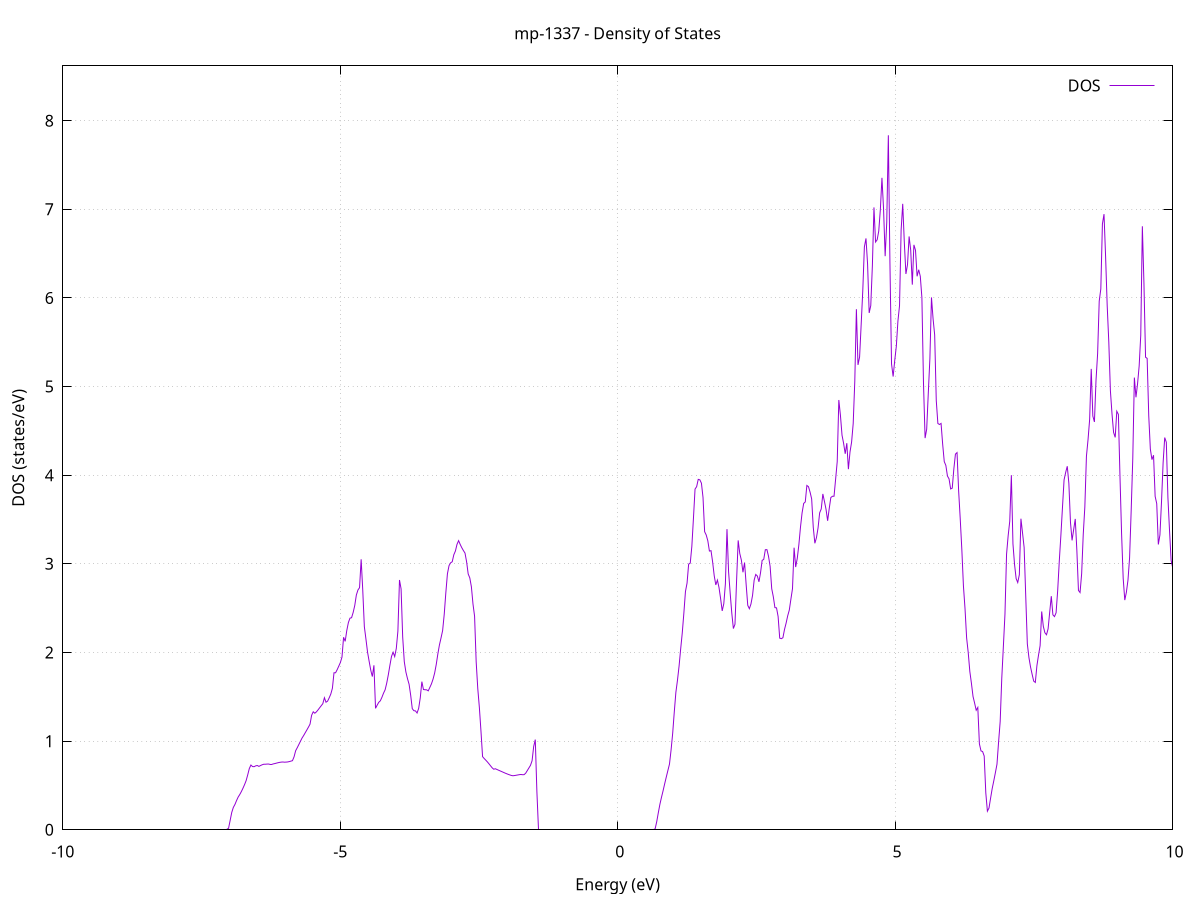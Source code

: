 set title 'mp-1337 - Density of States'
set xlabel 'Energy (eV)'
set ylabel 'DOS (states/eV)'
set grid
set xrange [-10:10]
set yrange [0:8.618]
set xzeroaxis lt -1
set terminal png size 800,600
set output 'mp-1337_dos_gnuplot.png'
plot '-' using 1:2 with lines title 'DOS'
-30.507000 0.000000
-30.478200 0.000000
-30.449400 0.000000
-30.420600 0.000000
-30.391800 0.000000
-30.363000 0.000000
-30.334200 0.000000
-30.305400 0.000000
-30.276600 0.000000
-30.247800 0.000000
-30.219100 0.000000
-30.190300 0.000000
-30.161500 0.000000
-30.132700 0.000000
-30.103900 0.000000
-30.075100 0.000000
-30.046300 0.000000
-30.017500 0.000000
-29.988700 0.000000
-29.959900 0.000000
-29.931100 0.000000
-29.902300 0.000000
-29.873500 0.000000
-29.844800 0.000000
-29.816000 0.000000
-29.787200 0.000000
-29.758400 0.000000
-29.729600 0.000000
-29.700800 0.000000
-29.672000 0.000000
-29.643200 0.000000
-29.614400 0.000000
-29.585600 0.000000
-29.556800 0.000000
-29.528000 0.000000
-29.499200 0.000000
-29.470500 0.000000
-29.441700 0.000000
-29.412900 0.000000
-29.384100 0.000000
-29.355300 0.000000
-29.326500 0.000000
-29.297700 0.000000
-29.268900 0.000000
-29.240100 0.000000
-29.211300 0.000000
-29.182500 0.000000
-29.153700 0.000000
-29.124900 0.000000
-29.096200 0.000000
-29.067400 0.000000
-29.038600 0.000000
-29.009800 0.000000
-28.981000 0.000000
-28.952200 0.000000
-28.923400 0.000000
-28.894600 0.000000
-28.865800 0.000000
-28.837000 0.000000
-28.808200 0.000000
-28.779400 0.000000
-28.750600 0.000000
-28.721900 0.000000
-28.693100 0.000000
-28.664300 0.000000
-28.635500 0.000000
-28.606700 0.000000
-28.577900 0.000000
-28.549100 0.000000
-28.520300 0.000000
-28.491500 0.000000
-28.462700 0.000000
-28.433900 0.000000
-28.405100 0.000000
-28.376300 0.000000
-28.347600 0.000000
-28.318800 0.000000
-28.290000 0.000000
-28.261200 0.000000
-28.232400 0.000000
-28.203600 0.000000
-28.174800 0.000000
-28.146000 0.000000
-28.117200 0.000000
-28.088400 0.000000
-28.059600 0.000000
-28.030800 0.000000
-28.002000 0.000000
-27.973300 0.000000
-27.944500 0.000000
-27.915700 0.000000
-27.886900 49.345900
-27.858100 154.102700
-27.829300 20.145100
-27.800500 16.864300
-27.771700 16.711200
-27.742900 19.591300
-27.714100 11.683500
-27.685300 126.955000
-27.656500 199.711000
-27.627700 0.000000
-27.599000 0.000000
-27.570200 0.000000
-27.541400 0.000000
-27.512600 0.000000
-27.483800 0.000000
-27.455000 0.000000
-27.426200 0.000000
-27.397400 0.000000
-27.368600 0.000000
-27.339800 0.000000
-27.311000 0.000000
-27.282200 0.000000
-27.253400 0.000000
-27.224700 0.000000
-27.195900 0.000000
-27.167100 0.000000
-27.138300 0.000000
-27.109500 0.000000
-27.080700 0.000000
-27.051900 0.000000
-27.023100 0.000000
-26.994300 0.000000
-26.965500 0.000000
-26.936700 0.000000
-26.907900 0.000000
-26.879100 0.000000
-26.850400 0.000000
-26.821600 0.000000
-26.792800 0.000000
-26.764000 0.000000
-26.735200 0.000000
-26.706400 0.000000
-26.677600 0.000000
-26.648800 0.000000
-26.620000 0.000000
-26.591200 0.000000
-26.562400 0.000000
-26.533600 0.000000
-26.504800 0.000000
-26.476100 0.000000
-26.447300 0.000000
-26.418500 0.000000
-26.389700 0.000000
-26.360900 0.000000
-26.332100 0.000000
-26.303300 0.000000
-26.274500 0.000000
-26.245700 0.000000
-26.216900 0.000000
-26.188100 0.000000
-26.159300 0.000000
-26.130500 0.000000
-26.101800 0.000000
-26.073000 0.000000
-26.044200 0.000000
-26.015400 0.000000
-25.986600 0.000000
-25.957800 0.000000
-25.929000 0.000000
-25.900200 0.000000
-25.871400 0.000000
-25.842600 0.000000
-25.813800 0.000000
-25.785000 0.000000
-25.756200 0.000000
-25.727500 0.000000
-25.698700 0.000000
-25.669900 0.000000
-25.641100 0.000000
-25.612300 0.000000
-25.583500 0.000000
-25.554700 0.000000
-25.525900 0.000000
-25.497100 0.000000
-25.468300 0.000000
-25.439500 0.000000
-25.410700 0.000000
-25.381900 0.000000
-25.353200 0.000000
-25.324400 0.000000
-25.295600 0.000000
-25.266800 0.000000
-25.238000 0.000000
-25.209200 0.000000
-25.180400 0.000000
-25.151600 0.000000
-25.122800 0.000000
-25.094000 0.000000
-25.065200 0.000000
-25.036400 0.000000
-25.007700 0.000000
-24.978900 0.000000
-24.950100 0.000000
-24.921300 0.000000
-24.892500 0.000000
-24.863700 0.000000
-24.834900 0.000000
-24.806100 0.000000
-24.777300 0.000000
-24.748500 0.000000
-24.719700 0.000000
-24.690900 0.000000
-24.662100 0.000000
-24.633400 0.000000
-24.604600 0.000000
-24.575800 0.000000
-24.547000 0.000000
-24.518200 0.000000
-24.489400 0.000000
-24.460600 0.000000
-24.431800 0.000000
-24.403000 0.000000
-24.374200 0.000000
-24.345400 0.000000
-24.316600 0.000000
-24.287800 0.000000
-24.259100 0.000000
-24.230300 0.000000
-24.201500 0.000000
-24.172700 0.000000
-24.143900 0.000000
-24.115100 0.000000
-24.086300 0.000000
-24.057500 0.000000
-24.028700 0.000000
-23.999900 0.000000
-23.971100 0.000000
-23.942300 0.000000
-23.913500 0.000000
-23.884800 0.000000
-23.856000 0.000000
-23.827200 0.000000
-23.798400 0.000000
-23.769600 0.000000
-23.740800 0.000000
-23.712000 0.000000
-23.683200 0.000000
-23.654400 0.000000
-23.625600 0.000000
-23.596800 0.000000
-23.568000 0.000000
-23.539200 0.000000
-23.510500 0.000000
-23.481700 0.000000
-23.452900 0.000000
-23.424100 0.000000
-23.395300 0.000000
-23.366500 0.000000
-23.337700 0.000000
-23.308900 0.000000
-23.280100 0.000000
-23.251300 0.000000
-23.222500 0.000000
-23.193700 0.000000
-23.164900 0.000000
-23.136200 0.000000
-23.107400 0.000000
-23.078600 0.000000
-23.049800 0.000000
-23.021000 0.000000
-22.992200 0.000000
-22.963400 0.000000
-22.934600 0.000000
-22.905800 0.000000
-22.877000 0.000000
-22.848200 0.000000
-22.819400 0.000000
-22.790600 0.000000
-22.761900 0.000000
-22.733100 0.000000
-22.704300 0.000000
-22.675500 0.000000
-22.646700 0.000000
-22.617900 0.000000
-22.589100 0.000000
-22.560300 0.000000
-22.531500 0.000000
-22.502700 0.000000
-22.473900 0.000000
-22.445100 0.000000
-22.416300 0.000000
-22.387600 0.000000
-22.358800 0.000000
-22.330000 0.000000
-22.301200 0.000000
-22.272400 0.000000
-22.243600 0.000000
-22.214800 0.000000
-22.186000 0.000000
-22.157200 0.000000
-22.128400 0.000000
-22.099600 0.000000
-22.070800 0.000000
-22.042000 0.000000
-22.013300 0.000000
-21.984500 0.000000
-21.955700 0.000000
-21.926900 0.000000
-21.898100 0.000000
-21.869300 0.000000
-21.840500 0.000000
-21.811700 0.000000
-21.782900 0.000000
-21.754100 0.000000
-21.725300 0.000000
-21.696500 0.000000
-21.667700 0.000000
-21.639000 0.000000
-21.610200 0.000000
-21.581400 0.000000
-21.552600 0.000000
-21.523800 0.000000
-21.495000 0.000000
-21.466200 0.000000
-21.437400 0.000000
-21.408600 0.000000
-21.379800 0.000000
-21.351000 0.000000
-21.322200 0.000000
-21.293400 0.000000
-21.264700 0.000000
-21.235900 0.000000
-21.207100 0.000000
-21.178300 0.000000
-21.149500 0.000000
-21.120700 0.000000
-21.091900 0.000000
-21.063100 0.000000
-21.034300 0.000000
-21.005500 0.000000
-20.976700 0.000000
-20.947900 0.000000
-20.919100 0.000000
-20.890400 0.000000
-20.861600 0.000000
-20.832800 0.000000
-20.804000 0.000000
-20.775200 0.000000
-20.746400 0.000000
-20.717600 0.000000
-20.688800 0.000000
-20.660000 0.000000
-20.631200 0.000000
-20.602400 0.000000
-20.573600 0.000000
-20.544800 0.000000
-20.516100 0.000000
-20.487300 0.000000
-20.458500 0.000000
-20.429700 0.000000
-20.400900 0.000000
-20.372100 0.000000
-20.343300 0.000000
-20.314500 0.000000
-20.285700 0.000000
-20.256900 0.000000
-20.228100 0.000000
-20.199300 0.000000
-20.170500 0.000000
-20.141800 0.000000
-20.113000 0.000000
-20.084200 0.000000
-20.055400 0.000000
-20.026600 0.000000
-19.997800 0.000000
-19.969000 0.000000
-19.940200 0.000000
-19.911400 0.000000
-19.882600 0.000000
-19.853800 0.000000
-19.825000 0.000000
-19.796200 0.000000
-19.767500 0.000000
-19.738700 0.000000
-19.709900 0.000000
-19.681100 0.000000
-19.652300 0.000000
-19.623500 0.000000
-19.594700 0.000000
-19.565900 0.000000
-19.537100 0.000000
-19.508300 0.000000
-19.479500 0.000000
-19.450700 0.000000
-19.421900 0.000000
-19.393200 0.000000
-19.364400 0.000000
-19.335600 0.000000
-19.306800 0.000000
-19.278000 0.000000
-19.249200 0.000000
-19.220400 0.000000
-19.191600 0.000000
-19.162800 0.000000
-19.134000 0.000000
-19.105200 0.000000
-19.076400 0.000000
-19.047600 0.000000
-19.018900 0.000000
-18.990100 0.000000
-18.961300 0.000000
-18.932500 0.000000
-18.903700 0.000000
-18.874900 0.000000
-18.846100 0.000000
-18.817300 0.000000
-18.788500 0.000000
-18.759700 0.000000
-18.730900 0.000000
-18.702100 0.000000
-18.673300 0.000000
-18.644600 0.000000
-18.615800 0.000000
-18.587000 0.000000
-18.558200 0.000000
-18.529400 0.000000
-18.500600 0.000000
-18.471800 0.000000
-18.443000 0.000000
-18.414200 0.000000
-18.385400 0.000000
-18.356600 0.000000
-18.327800 0.000000
-18.299000 0.000000
-18.270300 0.000000
-18.241500 0.000000
-18.212700 0.000000
-18.183900 0.000000
-18.155100 0.000000
-18.126300 0.000000
-18.097500 0.000000
-18.068700 0.000000
-18.039900 0.000000
-18.011100 0.000000
-17.982300 0.000000
-17.953500 0.000000
-17.924700 0.000000
-17.896000 0.000000
-17.867200 0.000000
-17.838400 0.000000
-17.809600 0.000000
-17.780800 0.000000
-17.752000 0.000000
-17.723200 0.000000
-17.694400 0.000000
-17.665600 0.000000
-17.636800 0.000000
-17.608000 0.000000
-17.579200 0.000000
-17.550400 0.000000
-17.521700 0.000000
-17.492900 0.000000
-17.464100 0.000000
-17.435300 0.000000
-17.406500 0.000000
-17.377700 0.000000
-17.348900 0.000000
-17.320100 0.000000
-17.291300 0.000000
-17.262500 0.000000
-17.233700 0.000000
-17.204900 0.000000
-17.176100 0.000000
-17.147400 0.000000
-17.118600 0.000000
-17.089800 0.000000
-17.061000 0.000000
-17.032200 0.000000
-17.003400 0.000000
-16.974600 0.000000
-16.945800 0.000000
-16.917000 0.000000
-16.888200 0.000000
-16.859400 0.000000
-16.830600 0.000000
-16.801800 0.000000
-16.773100 0.000000
-16.744300 0.000000
-16.715500 0.000000
-16.686700 0.000000
-16.657900 0.000000
-16.629100 0.000000
-16.600300 0.000000
-16.571500 0.000000
-16.542700 0.000000
-16.513900 0.000000
-16.485100 0.000000
-16.456300 0.000000
-16.427500 0.000000
-16.398800 0.000000
-16.370000 0.000000
-16.341200 0.000000
-16.312400 0.000000
-16.283600 0.000000
-16.254800 0.000000
-16.226000 0.000000
-16.197200 0.000000
-16.168400 0.000000
-16.139600 0.000000
-16.110800 0.000000
-16.082000 0.000000
-16.053200 0.000000
-16.024500 0.000000
-15.995700 0.000000
-15.966900 0.000000
-15.938100 0.000000
-15.909300 0.000000
-15.880500 0.000000
-15.851700 0.000000
-15.822900 0.000000
-15.794100 0.000000
-15.765300 0.000000
-15.736500 0.000000
-15.707700 0.000000
-15.678900 0.000000
-15.650200 0.000000
-15.621400 0.000000
-15.592600 0.000000
-15.563800 0.000000
-15.535000 0.000000
-15.506200 0.000000
-15.477400 0.000000
-15.448600 0.000000
-15.419800 0.000000
-15.391000 0.000000
-15.362200 0.000000
-15.333400 0.000000
-15.304600 0.000000
-15.275900 0.000000
-15.247100 0.000000
-15.218300 0.000000
-15.189500 0.000000
-15.160700 0.000000
-15.131900 0.000000
-15.103100 0.000000
-15.074300 0.000000
-15.045500 0.000000
-15.016700 0.000000
-14.987900 0.000000
-14.959100 0.000000
-14.930300 0.000000
-14.901600 0.000000
-14.872800 0.000000
-14.844000 0.000000
-14.815200 0.000000
-14.786400 0.000000
-14.757600 0.000000
-14.728800 0.000000
-14.700000 0.000000
-14.671200 0.000000
-14.642400 0.000000
-14.613600 0.000000
-14.584800 0.000000
-14.556000 0.000000
-14.527300 0.000000
-14.498500 0.000000
-14.469700 0.000000
-14.440900 0.000000
-14.412100 0.000000
-14.383300 0.000000
-14.354500 0.000000
-14.325700 0.000000
-14.296900 0.000000
-14.268100 0.000000
-14.239300 0.000000
-14.210500 0.000000
-14.181700 0.000000
-14.153000 0.000000
-14.124200 0.000000
-14.095400 0.000000
-14.066600 0.000000
-14.037800 0.000000
-14.009000 0.000000
-13.980200 0.000000
-13.951400 0.000000
-13.922600 0.000000
-13.893800 0.000000
-13.865000 0.000000
-13.836200 0.000000
-13.807400 0.000000
-13.778700 0.000000
-13.749900 0.000000
-13.721100 0.000000
-13.692300 0.000000
-13.663500 0.000000
-13.634700 0.000000
-13.605900 0.000000
-13.577100 0.000000
-13.548300 0.000000
-13.519500 0.000000
-13.490700 0.000000
-13.461900 0.000000
-13.433100 0.000000
-13.404400 0.000000
-13.375600 0.000000
-13.346800 0.000000
-13.318000 0.000000
-13.289200 0.000000
-13.260400 0.000000
-13.231600 0.000000
-13.202800 0.000000
-13.174000 0.000000
-13.145200 0.000000
-13.116400 0.000000
-13.087600 0.000000
-13.058800 0.000000
-13.030100 0.000000
-13.001300 0.000000
-12.972500 0.000000
-12.943700 0.000000
-12.914900 0.000000
-12.886100 0.000000
-12.857300 0.000000
-12.828500 0.000000
-12.799700 0.000000
-12.770900 0.000000
-12.742100 0.000000
-12.713300 0.000000
-12.684500 0.000000
-12.655800 0.000000
-12.627000 0.000000
-12.598200 0.000000
-12.569400 0.000000
-12.540600 0.000000
-12.511800 0.000000
-12.483000 0.000000
-12.454200 0.000000
-12.425400 0.000000
-12.396600 0.000000
-12.367800 0.000000
-12.339000 0.000000
-12.310200 0.000000
-12.281500 0.000000
-12.252700 0.000000
-12.223900 0.000000
-12.195100 0.000000
-12.166300 0.000000
-12.137500 0.000000
-12.108700 0.000000
-12.079900 0.000000
-12.051100 0.000000
-12.022300 0.000000
-11.993500 0.000000
-11.964700 0.000000
-11.935900 0.000000
-11.907200 0.000000
-11.878400 0.000000
-11.849600 0.000000
-11.820800 0.000000
-11.792000 0.000000
-11.763200 0.000000
-11.734400 0.000000
-11.705600 0.000000
-11.676800 0.000000
-11.648000 0.000000
-11.619200 0.000000
-11.590400 0.000000
-11.561600 0.000000
-11.532900 0.000000
-11.504100 0.000000
-11.475300 0.000000
-11.446500 0.000000
-11.417700 0.000000
-11.388900 0.000000
-11.360100 0.000000
-11.331300 0.000000
-11.302500 0.000000
-11.273700 0.000000
-11.244900 0.000000
-11.216100 0.000000
-11.187300 0.000000
-11.158600 0.000000
-11.129800 0.000000
-11.101000 0.000000
-11.072200 0.000000
-11.043400 0.000000
-11.014600 0.000000
-10.985800 0.000000
-10.957000 0.000000
-10.928200 0.000000
-10.899400 0.000000
-10.870600 0.000000
-10.841800 0.000000
-10.813000 0.000000
-10.784300 0.000000
-10.755500 0.000000
-10.726700 0.000000
-10.697900 0.000000
-10.669100 0.000000
-10.640300 0.000000
-10.611500 0.000000
-10.582700 0.000000
-10.553900 0.000000
-10.525100 0.000000
-10.496300 0.000000
-10.467500 0.000000
-10.438700 0.000000
-10.410000 0.000000
-10.381200 0.000000
-10.352400 0.000000
-10.323600 0.000000
-10.294800 0.000000
-10.266000 0.000000
-10.237200 0.000000
-10.208400 0.000000
-10.179600 0.000000
-10.150800 0.000000
-10.122000 0.000000
-10.093200 0.000000
-10.064400 0.000000
-10.035700 0.000000
-10.006900 0.000000
-9.978100 0.000000
-9.949300 0.000000
-9.920500 0.000000
-9.891700 0.000000
-9.862900 0.000000
-9.834100 0.000000
-9.805300 0.000000
-9.776500 0.000000
-9.747700 0.000000
-9.718900 0.000000
-9.690100 0.000000
-9.661400 0.000000
-9.632600 0.000000
-9.603800 0.000000
-9.575000 0.000000
-9.546200 0.000000
-9.517400 0.000000
-9.488600 0.000000
-9.459800 0.000000
-9.431000 0.000000
-9.402200 0.000000
-9.373400 0.000000
-9.344600 0.000000
-9.315800 0.000000
-9.287100 0.000000
-9.258300 0.000000
-9.229500 0.000000
-9.200700 0.000000
-9.171900 0.000000
-9.143100 0.000000
-9.114300 0.000000
-9.085500 0.000000
-9.056700 0.000000
-9.027900 0.000000
-8.999100 0.000000
-8.970300 0.000000
-8.941600 0.000000
-8.912800 0.000000
-8.884000 0.000000
-8.855200 0.000000
-8.826400 0.000000
-8.797600 0.000000
-8.768800 0.000000
-8.740000 0.000000
-8.711200 0.000000
-8.682400 0.000000
-8.653600 0.000000
-8.624800 0.000000
-8.596000 0.000000
-8.567300 0.000000
-8.538500 0.000000
-8.509700 0.000000
-8.480900 0.000000
-8.452100 0.000000
-8.423300 0.000000
-8.394500 0.000000
-8.365700 0.000000
-8.336900 0.000000
-8.308100 0.000000
-8.279300 0.000000
-8.250500 0.000000
-8.221700 0.000000
-8.193000 0.000000
-8.164200 0.000000
-8.135400 0.000000
-8.106600 0.000000
-8.077800 0.000000
-8.049000 0.000000
-8.020200 0.000000
-7.991400 0.000000
-7.962600 0.000000
-7.933800 0.000000
-7.905000 0.000000
-7.876200 0.000000
-7.847400 0.000000
-7.818700 0.000000
-7.789900 0.000000
-7.761100 0.000000
-7.732300 0.000000
-7.703500 0.000000
-7.674700 0.000000
-7.645900 0.000000
-7.617100 0.000000
-7.588300 0.000000
-7.559500 0.000000
-7.530700 0.000000
-7.501900 0.000000
-7.473100 0.000000
-7.444400 0.000000
-7.415600 0.000000
-7.386800 0.000000
-7.358000 0.000000
-7.329200 0.000000
-7.300400 0.000000
-7.271600 0.000000
-7.242800 0.000000
-7.214000 0.000000
-7.185200 0.000000
-7.156400 0.000000
-7.127600 0.000000
-7.098800 0.000000
-7.070100 0.000000
-7.041300 0.000000
-7.012500 0.016800
-6.983700 0.105600
-6.954900 0.195700
-6.926100 0.252600
-6.897300 0.285900
-6.868500 0.329300
-6.839700 0.368800
-6.810900 0.397400
-6.782100 0.430500
-6.753300 0.468000
-6.724500 0.508600
-6.695800 0.554500
-6.667000 0.619700
-6.638200 0.691300
-6.609400 0.730400
-6.580600 0.713100
-6.551800 0.711800
-6.523000 0.721300
-6.494200 0.725100
-6.465400 0.715100
-6.436600 0.724700
-6.407800 0.733200
-6.379000 0.739100
-6.350200 0.739400
-6.321500 0.741100
-6.292700 0.741800
-6.263900 0.741200
-6.235100 0.741200
-6.206300 0.743200
-6.177500 0.747200
-6.148700 0.752000
-6.119900 0.756600
-6.091100 0.760600
-6.062300 0.763500
-6.033500 0.764600
-6.004700 0.762600
-5.975900 0.763600
-5.947200 0.765200
-5.918400 0.769200
-5.889600 0.774300
-5.860800 0.779500
-5.832000 0.822900
-5.803200 0.891800
-5.774400 0.926000
-5.745600 0.962100
-5.716800 0.998800
-5.688000 1.034700
-5.659200 1.063200
-5.630400 1.094900
-5.601600 1.125900
-5.572900 1.157800
-5.544100 1.191600
-5.515300 1.291700
-5.486500 1.331200
-5.457700 1.314900
-5.428900 1.330200
-5.400100 1.352200
-5.371300 1.376000
-5.342500 1.399400
-5.313700 1.422500
-5.284900 1.489800
-5.256100 1.439100
-5.227300 1.451400
-5.198600 1.488600
-5.169800 1.531100
-5.141000 1.596200
-5.112200 1.771100
-5.083400 1.771600
-5.054600 1.806500
-5.025800 1.846400
-4.997000 1.887400
-4.968200 1.948400
-4.939400 2.171800
-4.910600 2.125700
-4.881800 2.247500
-4.853000 2.337500
-4.824300 2.387400
-4.795500 2.392400
-4.766700 2.451900
-4.737900 2.530700
-4.709100 2.648500
-4.680300 2.705200
-4.651500 2.731500
-4.622700 3.051100
-4.593900 2.703000
-4.565100 2.291100
-4.536300 2.150800
-4.507500 2.003700
-4.478700 1.900600
-4.450000 1.801200
-4.421200 1.728700
-4.392400 1.855500
-4.363600 1.370100
-4.334800 1.405200
-4.306000 1.437600
-4.277200 1.454900
-4.248400 1.494500
-4.219600 1.540800
-4.190800 1.579200
-4.162000 1.654200
-4.133200 1.748200
-4.104400 1.856000
-4.075700 1.955400
-4.046900 2.003100
-4.018100 1.953800
-3.989300 2.046100
-3.960500 2.241400
-3.931700 2.817900
-3.902900 2.717000
-3.874100 2.175100
-3.845300 1.896500
-3.816500 1.780100
-3.787700 1.705400
-3.758900 1.641900
-3.730100 1.518100
-3.701400 1.366200
-3.672600 1.343700
-3.643800 1.340900
-3.615000 1.317400
-3.586200 1.369400
-3.557400 1.488000
-3.528600 1.671200
-3.499800 1.582100
-3.471000 1.580000
-3.442200 1.578500
-3.413400 1.567200
-3.384600 1.606300
-3.355800 1.646000
-3.327100 1.699200
-3.298300 1.768000
-3.269500 1.864300
-3.240700 1.982600
-3.211900 2.085300
-3.183100 2.164100
-3.154300 2.247800
-3.125500 2.430400
-3.096700 2.672700
-3.067900 2.887900
-3.039100 2.979600
-3.010300 3.011800
-2.981500 3.023400
-2.952800 3.102300
-2.924000 3.144600
-2.895200 3.220100
-2.866400 3.261700
-2.837600 3.219000
-2.808800 3.182100
-2.780000 3.150100
-2.751200 3.122000
-2.722400 3.024300
-2.693600 2.885900
-2.664800 2.842100
-2.636000 2.741400
-2.607200 2.547400
-2.578500 2.409500
-2.549700 1.894800
-2.520900 1.593000
-2.492100 1.378700
-2.463300 1.112700
-2.434500 0.825100
-2.405700 0.804200
-2.376900 0.785600
-2.348100 0.765900
-2.319300 0.744300
-2.290500 0.721700
-2.261700 0.699200
-2.232900 0.683100
-2.204200 0.688500
-2.175400 0.680200
-2.146600 0.672200
-2.117800 0.664200
-2.089000 0.656300
-2.060200 0.648300
-2.031400 0.640300
-2.002600 0.632800
-1.973800 0.625700
-1.945000 0.619100
-1.916200 0.613000
-1.887400 0.609400
-1.858600 0.611800
-1.829900 0.615000
-1.801100 0.618300
-1.772300 0.621600
-1.743500 0.623800
-1.714700 0.621200
-1.685900 0.621900
-1.657100 0.638700
-1.628300 0.668100
-1.599500 0.697500
-1.570700 0.727000
-1.541900 0.779400
-1.513100 0.940600
-1.484300 1.017400
-1.455600 0.431700
-1.426800 0.000000
-1.398000 0.000000
-1.369200 0.000000
-1.340400 0.000000
-1.311600 0.000000
-1.282800 0.000000
-1.254000 0.000000
-1.225200 0.000000
-1.196400 0.000000
-1.167600 0.000000
-1.138800 0.000000
-1.110000 0.000000
-1.081300 0.000000
-1.052500 0.000000
-1.023700 0.000000
-0.994900 0.000000
-0.966100 0.000000
-0.937300 0.000000
-0.908500 0.000000
-0.879700 0.000000
-0.850900 0.000000
-0.822100 0.000000
-0.793300 0.000000
-0.764500 0.000000
-0.735700 0.000000
-0.707000 0.000000
-0.678200 0.000000
-0.649400 0.000000
-0.620600 0.000000
-0.591800 0.000000
-0.563000 0.000000
-0.534200 0.000000
-0.505400 0.000000
-0.476600 0.000000
-0.447800 0.000000
-0.419000 0.000000
-0.390200 0.000000
-0.361400 0.000000
-0.332700 0.000000
-0.303900 0.000000
-0.275100 0.000000
-0.246300 0.000000
-0.217500 0.000000
-0.188700 0.000000
-0.159900 0.000000
-0.131100 0.000000
-0.102300 0.000000
-0.073500 0.000000
-0.044700 0.000000
-0.015900 0.000000
0.012900 0.000000
0.041600 0.000000
0.070400 0.000000
0.099200 0.000000
0.128000 0.000000
0.156800 0.000000
0.185600 0.000000
0.214400 0.000000
0.243200 0.000000
0.272000 0.000000
0.300800 0.000000
0.329600 0.000000
0.358400 0.000000
0.387200 0.000000
0.415900 0.000000
0.444700 0.000000
0.473500 0.000000
0.502300 0.000000
0.531100 0.000000
0.559900 0.000000
0.588700 0.000000
0.617500 0.000000
0.646300 0.000000
0.675100 0.009200
0.703900 0.089600
0.732700 0.191200
0.761500 0.287000
0.790200 0.366400
0.819000 0.440300
0.847800 0.519300
0.876600 0.595000
0.905400 0.668500
0.934200 0.740900
0.963000 0.900200
0.991800 1.087700
1.020600 1.327700
1.049400 1.550300
1.078200 1.686700
1.107000 1.846200
1.135800 2.039700
1.164500 2.220000
1.193300 2.443800
1.222100 2.687800
1.250900 2.783100
1.279700 2.997000
1.308500 3.008600
1.337300 3.198100
1.366100 3.513700
1.394900 3.843500
1.423700 3.870500
1.452500 3.953300
1.481300 3.948200
1.510100 3.909900
1.538800 3.748300
1.567600 3.363300
1.596400 3.325400
1.625200 3.260300
1.654000 3.144500
1.682800 3.148700
1.711600 3.022500
1.740400 2.866700
1.769200 2.762200
1.798000 2.816600
1.826800 2.733000
1.855600 2.608200
1.884400 2.469100
1.913100 2.550100
1.941900 2.774700
1.970700 3.391400
1.999500 2.910200
2.028300 2.666900
2.057100 2.444900
2.085900 2.270000
2.114700 2.318900
2.143500 2.809900
2.172300 3.264700
2.201100 3.117400
2.229900 3.042200
2.258700 2.905200
2.287400 3.014800
2.316200 2.765400
2.345000 2.532000
2.373800 2.494100
2.402600 2.546800
2.431400 2.644200
2.460200 2.815900
2.489000 2.880600
2.517800 2.862600
2.546600 2.797200
2.575400 2.900300
2.604200 3.039300
2.633000 3.050600
2.661700 3.159400
2.690500 3.160500
2.719300 3.084800
2.748100 2.971000
2.776900 2.719800
2.805700 2.628600
2.834500 2.506300
2.863300 2.503600
2.892100 2.405900
2.920900 2.162000
2.949700 2.156100
2.978500 2.166500
3.007300 2.260100
3.036000 2.330800
3.064800 2.413700
3.093600 2.478300
3.122400 2.601300
3.151200 2.720000
3.180000 3.182000
3.208800 2.964000
3.237600 3.063400
3.266400 3.217900
3.295200 3.414100
3.324000 3.574600
3.352800 3.681700
3.381600 3.698300
3.410300 3.884500
3.439100 3.870900
3.467900 3.809900
3.496700 3.732700
3.525500 3.413400
3.554300 3.232000
3.583100 3.295600
3.611900 3.405000
3.640700 3.575400
3.669500 3.619700
3.698300 3.788900
3.727100 3.704300
3.755900 3.614800
3.784600 3.485800
3.813400 3.623900
3.842200 3.748200
3.871000 3.762400
3.899800 3.763000
3.928600 3.955800
3.957400 4.153400
3.986200 4.848600
4.015000 4.677600
4.043800 4.451500
4.072600 4.359300
4.101400 4.241400
4.130200 4.361500
4.158900 4.068100
4.187700 4.261700
4.216500 4.373600
4.245300 4.582500
4.274100 5.060600
4.302900 5.872500
4.331700 5.244400
4.360500 5.333200
4.389300 5.703300
4.418100 6.083600
4.446900 6.576100
4.475700 6.671500
4.504500 6.381500
4.533200 5.830700
4.562000 5.913600
4.590800 6.360000
4.619600 7.020900
4.648400 6.631100
4.677200 6.656200
4.706000 6.755100
4.734800 6.997800
4.763600 7.355300
4.792400 7.005300
4.821200 6.471000
4.850000 6.852600
4.878800 7.834900
4.907500 6.394000
4.936300 5.255300
4.965100 5.113200
4.993900 5.294200
5.022700 5.455500
5.051500 5.738700
5.080300 5.912700
5.109100 6.765000
5.137900 7.061500
5.166700 6.624900
5.195500 6.270400
5.224300 6.376600
5.253100 6.693800
5.281800 6.538600
5.310600 6.150100
5.339400 6.598700
5.368200 6.538000
5.397000 6.244000
5.425800 6.318200
5.454600 6.244400
5.483400 6.003900
5.512200 5.038200
5.541000 4.418700
5.569800 4.519500
5.598600 4.924100
5.627400 5.313500
5.656100 6.005500
5.684900 5.765400
5.713700 5.583000
5.742500 4.842300
5.771300 4.583900
5.800100 4.572200
5.828900 4.584200
5.857700 4.350200
5.886500 4.154000
5.915300 4.110000
5.944100 3.990900
5.972900 3.958400
6.001700 3.845000
6.030400 3.854100
6.059200 4.070900
6.088000 4.238100
6.116800 4.255200
6.145600 3.822800
6.174400 3.508000
6.203200 3.161700
6.232000 2.751100
6.260800 2.493500
6.289600 2.164500
6.318400 1.999100
6.347200 1.786300
6.376000 1.653300
6.404700 1.504800
6.433500 1.429300
6.462300 1.348400
6.491100 1.380200
6.519900 0.969200
6.548700 0.889700
6.577500 0.882600
6.606300 0.831900
6.635100 0.416200
6.663900 0.209900
6.692700 0.244900
6.721500 0.356500
6.750300 0.464400
6.779000 0.551300
6.807800 0.643400
6.836600 0.739600
6.865400 0.988400
6.894200 1.220100
6.923000 1.709000
6.951800 2.067000
6.980600 2.433500
7.009400 3.109700
7.038200 3.318100
7.067000 3.481000
7.095800 4.000400
7.124600 3.225200
7.153300 2.993100
7.182100 2.833600
7.210900 2.789300
7.239700 2.878000
7.268500 3.509300
7.297300 3.347800
7.326100 3.183800
7.354900 2.637000
7.383700 2.097400
7.412500 1.942700
7.441300 1.837400
7.470100 1.753800
7.498800 1.676800
7.527600 1.662100
7.556400 1.851400
7.585200 1.970400
7.614000 2.077000
7.642800 2.462700
7.671600 2.295600
7.700400 2.222700
7.729200 2.199900
7.758000 2.266900
7.786800 2.455300
7.815600 2.635400
7.844400 2.425200
7.873100 2.405000
7.901900 2.447800
7.930700 2.698700
7.959500 3.028900
7.988300 3.321600
8.017100 3.637400
8.045900 3.947700
8.074700 4.031500
8.103500 4.101200
8.132300 3.907400
8.161100 3.469300
8.189900 3.264900
8.218700 3.386300
8.247400 3.506800
8.276200 3.152400
8.305000 2.700200
8.333800 2.676400
8.362600 2.888400
8.391400 3.331100
8.420200 3.643300
8.449000 4.214600
8.477800 4.401300
8.506600 4.629000
8.535400 5.199600
8.564200 4.667600
8.593000 4.601100
8.621700 5.072700
8.650500 5.372600
8.679300 5.963700
8.708100 6.101900
8.736900 6.835100
8.765700 6.945500
8.794500 6.461400
8.823300 5.910900
8.852100 5.500200
8.880900 4.952700
8.909700 4.691900
8.938500 4.482400
8.967300 4.426800
8.996000 4.721700
9.024800 4.686500
9.053600 3.984000
9.082400 3.342100
9.111200 2.837400
9.140000 2.591100
9.168800 2.679200
9.197600 2.816600
9.226400 3.066000
9.255200 3.598600
9.284000 4.185500
9.312800 5.101400
9.341600 4.879400
9.370300 5.031200
9.399100 5.232000
9.427900 5.578400
9.456700 6.808700
9.485500 6.161200
9.514300 5.331200
9.543100 5.318200
9.571900 4.672200
9.600700 4.295100
9.629500 4.175800
9.658300 4.225700
9.687100 3.761600
9.715900 3.679100
9.744600 3.218700
9.773400 3.325700
9.802200 3.703400
9.831000 4.142400
9.859800 4.424700
9.888600 4.372100
9.917400 3.749000
9.946200 3.379000
9.975000 3.039600
10.003800 2.955800
10.032600 2.968600
10.061400 2.919900
10.090200 3.018800
10.118900 3.246900
10.147700 3.448700
10.176500 3.746300
10.205300 4.029400
10.234100 4.379200
10.262900 4.798500
10.291700 5.159200
10.320500 4.935200
10.349300 4.525900
10.378100 4.046600
10.406900 3.693500
10.435700 3.393300
10.464500 3.115900
10.493200 2.984600
10.522000 2.873100
10.550800 2.743900
10.579600 2.660600
10.608400 2.626700
10.637200 2.498800
10.666000 2.292700
10.694800 2.141500
10.723600 2.187900
10.752400 2.211100
10.781200 2.278100
10.810000 2.465900
10.838800 3.102200
10.867500 3.619600
10.896300 4.318100
10.925100 4.905800
10.953900 6.117500
10.982700 5.676600
11.011500 4.620200
11.040300 4.244100
11.069100 4.031200
11.097900 3.884900
11.126700 3.890200
11.155500 3.791800
11.184300 3.103900
11.213100 3.101100
11.241800 3.501000
11.270600 3.695700
11.299400 3.874200
11.328200 3.917400
11.357000 3.863800
11.385800 3.803400
11.414600 3.937900
11.443400 4.165900
11.472200 4.377600
11.501000 4.576700
11.529800 5.119400
11.558600 4.785500
11.587400 4.540300
11.616100 4.353700
11.644900 3.867300
11.673700 3.847400
11.702500 3.805200
11.731300 3.803600
11.760100 3.737000
11.788900 3.824100
11.817700 3.862200
11.846500 3.931100
11.875300 3.970600
11.904100 3.546000
11.932900 3.471800
11.961700 3.769500
11.990400 4.042800
12.019200 4.404000
12.048000 3.921300
12.076800 3.747900
12.105600 3.750800
12.134400 3.682900
12.163200 3.881300
12.192000 4.196400
12.220800 4.407600
12.249600 4.638500
12.278400 4.724100
12.307200 4.799800
12.336000 4.562200
12.364700 4.565400
12.393500 3.842200
12.422300 3.492200
12.451100 3.605400
12.479900 3.705600
12.508700 3.929500
12.537500 3.789600
12.566300 3.621900
12.595100 3.638300
12.623900 3.374100
12.652700 2.920700
12.681500 2.640900
12.710300 2.319900
12.739000 1.706900
12.767800 1.452700
12.796600 1.207600
12.825400 0.994200
12.854200 0.763600
12.883000 0.618000
12.911800 0.469400
12.940600 0.387100
12.969400 0.334300
12.998200 0.466900
13.027000 0.732800
13.055800 0.967800
13.084600 1.119500
13.113300 1.191700
13.142100 1.325700
13.170900 1.475700
13.199700 1.643600
13.228500 1.875800
13.257300 1.986200
13.286100 2.033000
13.314900 2.080400
13.343700 2.173400
13.372500 2.148200
13.401300 2.054100
13.430100 1.889100
13.458900 1.711800
13.487600 1.597400
13.516400 1.573000
13.545200 1.601900
13.574000 1.643600
13.602800 1.691200
13.631600 1.736500
13.660400 1.745400
13.689200 1.844600
13.718000 1.791200
13.746800 1.791300
13.775600 1.804700
13.804400 1.831200
13.833200 1.862400
13.861900 1.928700
13.890700 2.064200
13.919500 2.213000
13.948300 2.205300
13.977100 2.170500
14.005900 2.338800
14.034700 2.298500
14.063500 2.364300
14.092300 2.421700
14.121100 2.393600
14.149900 2.329800
14.178700 2.287800
14.207500 2.268000
14.236200 2.239000
14.265000 2.193000
14.293800 2.160000
14.322600 2.139800
14.351400 2.127800
14.380200 2.154500
14.409000 2.211200
14.437800 2.283400
14.466600 2.339200
14.495400 2.403900
14.524200 2.465600
14.553000 2.545000
14.581800 2.636000
14.610500 2.728300
14.639300 2.759000
14.668100 2.768800
14.696900 2.828200
14.725700 2.872300
14.754500 3.129700
14.783300 2.936200
14.812100 3.004100
14.840900 2.721200
14.869700 2.396400
14.898500 2.222300
14.927300 2.135500
14.956100 2.079100
14.984800 2.037600
15.013600 2.102000
15.042400 2.185300
15.071200 2.227000
15.100000 2.254100
15.128800 2.317600
15.157600 2.472800
15.186400 2.617700
15.215200 2.616300
15.244000 2.561000
15.272800 2.455500
15.301600 2.399700
15.330400 2.382500
15.359100 2.440800
15.387900 2.556100
15.416700 2.732700
15.445500 2.880700
15.474300 2.994000
15.503100 3.102000
15.531900 3.138400
15.560700 3.225800
15.589500 3.151300
15.618300 3.186400
15.647100 3.299100
15.675900 3.450100
15.704700 3.604100
15.733400 3.601500
15.762200 3.538700
15.791000 3.413700
15.819800 3.394500
15.848600 3.293400
15.877400 3.185200
15.906200 3.207900
15.935000 2.984700
15.963800 2.945200
15.992600 3.052300
16.021400 3.151000
16.050200 3.399200
16.079000 3.645100
16.107700 4.020600
16.136500 3.841000
16.165300 3.773200
16.194100 3.688100
16.222900 3.543900
16.251700 3.361000
16.280500 3.240900
16.309300 2.938800
16.338100 2.659700
16.366900 2.477300
16.395700 2.423800
16.424500 2.440200
16.453300 2.531500
16.482000 2.714000
16.510800 2.956900
16.539600 3.253600
16.568400 3.599200
16.597200 3.815800
16.626000 3.903600
16.654800 3.862500
16.683600 3.943300
16.712400 4.096200
16.741200 4.099800
16.770000 3.941200
16.798800 3.863600
16.827600 3.491200
16.856300 3.423200
16.885100 3.532200
16.913900 3.662500
16.942700 3.729200
16.971500 3.753500
17.000300 3.650000
17.029100 3.603500
17.057900 3.514800
17.086700 3.546100
17.115500 3.739400
17.144300 3.703600
17.173100 3.811900
17.201900 3.789600
17.230600 3.618700
17.259400 3.615200
17.288200 3.597100
17.317000 3.559400
17.345800 3.653200
17.374600 3.707800
17.403400 3.845500
17.432200 3.935100
17.461000 3.899600
17.489800 4.064000
17.518600 3.990000
17.547400 3.828400
17.576200 3.772900
17.604900 3.750900
17.633700 3.855000
17.662500 3.871300
17.691300 3.830900
17.720100 3.599300
17.748900 3.513700
17.777700 3.314300
17.806500 3.100300
17.835300 2.862600
17.864100 2.796200
17.892900 2.867500
17.921700 2.886300
17.950500 2.880300
17.979200 3.033600
18.008000 3.532300
18.036800 3.581700
18.065600 3.532300
18.094400 3.538100
18.123200 3.692700
18.152000 3.618700
18.180800 3.564300
18.209600 3.483500
18.238400 3.408600
18.267200 3.327400
18.296000 3.245000
18.324800 3.232200
18.353500 3.224900
18.382300 3.202900
18.411100 3.312300
18.439900 3.502600
18.468700 3.606700
18.497500 3.711700
18.526300 3.585000
18.555100 3.611700
18.583900 3.600300
18.612700 3.379000
18.641500 3.273500
18.670300 3.138400
18.699100 3.075900
18.727800 3.001900
18.756600 3.055200
18.785400 3.079000
18.814200 3.173600
18.843000 3.123800
18.871800 3.164900
18.900600 3.385400
18.929400 3.567100
18.958200 3.762200
18.987000 4.212300
19.015800 4.233700
19.044600 4.459800
19.073400 4.451900
19.102100 4.233200
19.130900 4.007400
19.159700 3.864500
19.188500 3.467000
19.217300 3.287300
19.246100 3.169700
19.274900 2.953300
19.303700 2.885200
19.332500 2.887200
19.361300 2.860400
19.390100 2.832400
19.418900 2.897600
19.447700 3.013900
19.476400 2.986700
19.505200 2.850200
19.534000 2.787800
19.562800 2.803600
19.591600 2.923800
19.620400 2.934800
19.649200 3.205700
19.678000 3.312800
19.706800 3.512300
19.735600 3.784800
19.764400 3.762600
19.793200 3.726400
19.822000 3.588500
19.850700 3.355200
19.879500 3.237800
19.908300 3.283300
19.937100 3.360000
19.965900 3.589800
19.994700 3.521100
20.023500 3.483700
20.052300 3.454900
20.081100 3.551600
20.109900 3.508500
20.138700 3.578500
20.167500 3.750900
20.196300 3.665100
20.225000 3.615600
20.253800 3.663300
20.282600 3.688800
20.311400 3.672100
20.340200 3.700700
20.369000 3.496500
20.397800 3.451600
20.426600 3.423900
20.455400 3.372200
20.484200 3.342000
20.513000 3.269800
20.541800 3.136700
20.570600 3.093900
20.599300 3.151800
20.628100 3.064900
20.656900 3.025900
20.685700 2.950400
20.714500 2.881300
20.743300 2.864400
20.772100 2.886100
20.800900 2.938300
20.829700 2.975800
20.858500 2.973100
20.887300 3.059700
20.916100 3.140300
20.944900 3.214100
20.973600 3.306500
21.002400 3.248400
21.031200 3.184400
21.060000 3.153500
21.088800 3.149600
21.117600 3.152300
21.146400 3.191700
21.175200 3.336200
21.204000 3.387800
21.232800 3.438600
21.261600 3.522500
21.290400 3.590200
21.319200 3.724600
21.347900 3.688000
21.376700 3.674400
21.405500 3.645700
21.434300 3.553400
21.463100 3.474600
21.491900 3.359000
21.520700 3.308900
21.549500 3.313200
21.578300 3.263900
21.607100 3.148600
21.635900 3.176800
21.664700 3.250600
21.693500 3.289200
21.722200 3.273000
21.751000 3.238300
21.779800 3.257200
21.808600 3.387200
21.837400 3.420700
21.866200 3.280100
21.895000 3.119900
21.923800 3.151500
21.952600 3.224100
21.981400 3.404300
22.010200 3.526900
22.039000 3.614900
22.067800 3.764800
22.096500 3.890000
22.125300 3.820100
22.154100 3.652500
22.182900 3.719000
22.211700 3.766400
22.240500 3.831100
22.269300 3.697900
22.298100 3.578200
22.326900 3.460600
22.355700 3.338800
22.384500 3.325300
22.413300 3.574100
22.442100 3.422400
22.470800 3.257600
22.499600 3.187200
22.528400 3.135600
22.557200 3.070000
22.586000 3.025100
22.614800 3.068200
22.643600 3.172300
22.672400 3.351400
22.701200 3.562300
22.730000 3.304800
22.758800 3.232300
22.787600 3.211200
22.816400 2.935100
22.845100 2.713500
22.873900 2.397000
22.902700 2.196700
22.931500 2.054900
22.960300 1.939200
22.989100 1.847900
23.017900 1.795400
23.046700 1.708800
23.075500 1.667500
23.104300 1.627700
23.133100 1.588700
23.161900 1.608500
23.190700 1.658800
23.219400 1.698000
23.248200 1.643000
23.277000 1.450900
23.305800 1.297400
23.334600 1.223400
23.363400 1.218800
23.392200 1.176000
23.421000 1.126700
23.449800 1.102900
23.478600 1.092100
23.507400 1.099000
23.536200 1.123200
23.564900 1.161300
23.593700 1.195000
23.622500 1.160700
23.651300 1.114400
23.680100 1.085900
23.708900 1.019100
23.737700 0.960400
23.766500 0.923700
23.795300 0.858400
23.824100 0.799100
23.852900 0.736900
23.881700 0.669700
23.910500 0.602400
23.939200 0.538700
23.968000 0.480900
23.996800 0.432900
24.025600 0.403400
24.054400 0.372000
24.083200 0.308800
24.112000 0.281700
24.140800 0.254700
24.169600 0.227900
24.198400 0.201000
24.227200 0.172500
24.256000 0.142200
24.284800 0.109900
24.313500 0.075400
24.342300 0.040000
24.371100 0.019100
24.399900 0.007600
24.428700 0.002000
24.457500 0.000000
24.486300 0.000000
24.515100 0.000000
24.543900 0.000000
24.572700 0.000000
24.601500 0.000000
24.630300 0.000000
24.659100 0.000000
24.687800 0.000000
24.716600 0.000000
24.745400 0.000000
24.774200 0.000000
24.803000 0.000000
24.831800 0.000000
24.860600 0.000000
24.889400 0.000000
24.918200 0.000000
24.947000 0.000000
24.975800 0.000000
25.004600 0.000000
25.033400 0.000000
25.062100 0.000000
25.090900 0.000000
25.119700 0.000000
25.148500 0.000000
25.177300 0.000000
25.206100 0.000000
25.234900 0.000000
25.263700 0.000000
25.292500 0.000000
25.321300 0.000000
25.350100 0.000000
25.378900 0.000000
25.407700 0.000000
25.436400 0.000000
25.465200 0.000000
25.494000 0.000000
25.522800 0.000000
25.551600 0.000000
25.580400 0.000000
25.609200 0.000000
25.638000 0.000000
25.666800 0.000000
25.695600 0.000000
25.724400 0.000000
25.753200 0.000000
25.782000 0.000000
25.810700 0.000000
25.839500 0.000000
25.868300 0.000000
25.897100 0.000000
25.925900 0.000000
25.954700 0.000000
25.983500 0.000000
26.012300 0.000000
26.041100 0.000000
26.069900 0.000000
26.098700 0.000000
26.127500 0.000000
26.156300 0.000000
26.185000 0.000000
26.213800 0.000000
26.242600 0.000000
26.271400 0.000000
26.300200 0.000000
26.329000 0.000000
26.357800 0.000000
26.386600 0.000000
26.415400 0.000000
26.444200 0.000000
26.473000 0.000000
26.501800 0.000000
26.530600 0.000000
26.559300 0.000000
26.588100 0.000000
26.616900 0.000000
26.645700 0.000000
26.674500 0.000000
26.703300 0.000000
26.732100 0.000000
26.760900 0.000000
26.789700 0.000000
26.818500 0.000000
26.847300 0.000000
26.876100 0.000000
26.904900 0.000000
26.933600 0.000000
26.962400 0.000000
26.991200 0.000000
27.020000 0.000000
27.048800 0.000000
27.077600 0.000000
e
